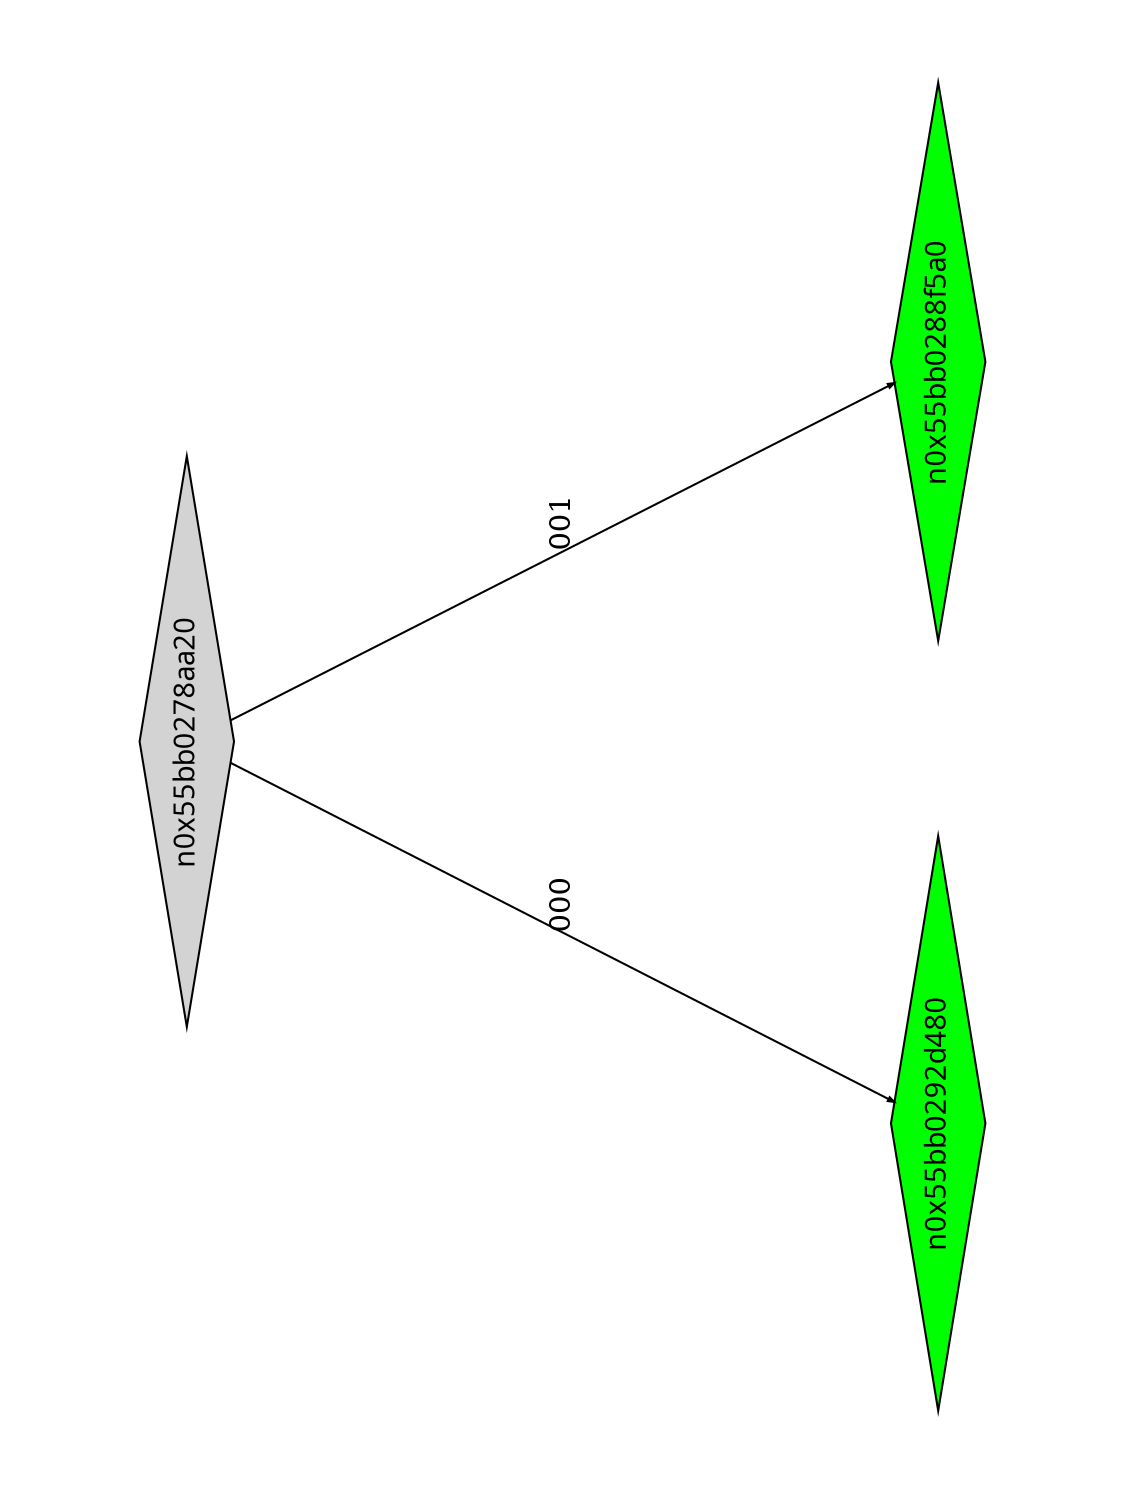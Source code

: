 digraph G {
	size="10,7.5";
	ratio=fill;
	rotate=90;
	center = "true";
	node [style="filled",width=.1,height=.1,fontname="Terminus"]
	edge [arrowsize=.3]
	n0x55bb0278aa20 [shape=diamond];
	n0x55bb0278aa20 -> n0x55bb0292d480 [label=000];
	n0x55bb0278aa20 -> n0x55bb0288f5a0 [label=001];
	n0x55bb0288f5a0 [shape=diamond,fillcolor=green];
	n0x55bb0292d480 [shape=diamond,fillcolor=green];
}
